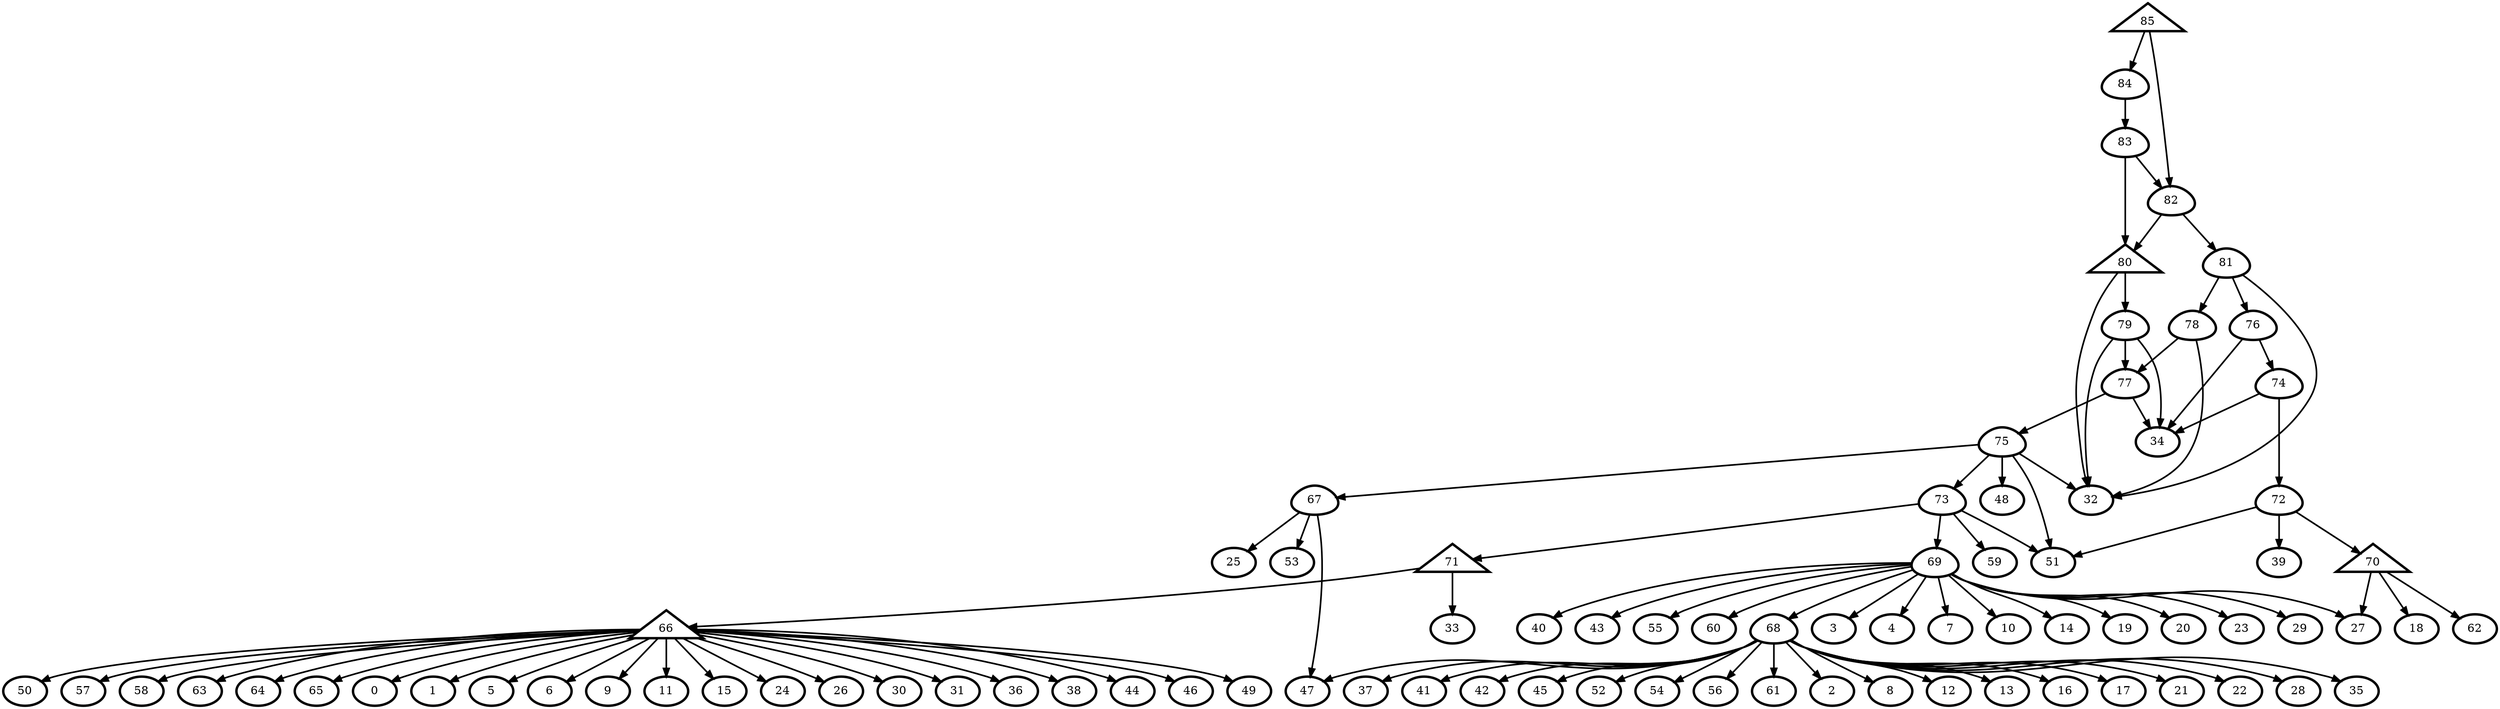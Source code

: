 digraph G {
    0 [penwidth=3,label="0"]
    1 [penwidth=3,label="1"]
    2 [penwidth=3,label="2"]
    3 [penwidth=3,label="3"]
    4 [penwidth=3,label="4"]
    5 [penwidth=3,label="5"]
    6 [penwidth=3,label="6"]
    7 [penwidth=3,label="7"]
    8 [penwidth=3,label="8"]
    9 [penwidth=3,label="9"]
    10 [penwidth=3,label="10"]
    11 [penwidth=3,label="11"]
    12 [penwidth=3,label="12"]
    13 [penwidth=3,label="13"]
    14 [penwidth=3,label="14"]
    15 [penwidth=3,label="15"]
    16 [penwidth=3,label="16"]
    17 [penwidth=3,label="17"]
    18 [penwidth=3,label="18"]
    19 [penwidth=3,label="19"]
    20 [penwidth=3,label="20"]
    21 [penwidth=3,label="21"]
    22 [penwidth=3,label="22"]
    23 [penwidth=3,label="23"]
    24 [penwidth=3,label="24"]
    25 [penwidth=3,label="25"]
    26 [penwidth=3,label="26"]
    27 [penwidth=3,label="27"]
    28 [penwidth=3,label="28"]
    29 [penwidth=3,label="29"]
    30 [penwidth=3,label="30"]
    31 [penwidth=3,label="31"]
    32 [penwidth=3,label="32"]
    33 [penwidth=3,label="33"]
    34 [penwidth=3,label="34"]
    35 [penwidth=3,label="35"]
    36 [penwidth=3,label="36"]
    37 [penwidth=3,label="37"]
    38 [penwidth=3,label="38"]
    39 [penwidth=3,label="39"]
    40 [penwidth=3,label="40"]
    41 [penwidth=3,label="41"]
    42 [penwidth=3,label="42"]
    43 [penwidth=3,label="43"]
    44 [penwidth=3,label="44"]
    45 [penwidth=3,label="45"]
    46 [penwidth=3,label="46"]
    47 [penwidth=3,label="47"]
    48 [penwidth=3,label="48"]
    49 [penwidth=3,label="49"]
    50 [penwidth=3,label="50"]
    51 [penwidth=3,label="51"]
    52 [penwidth=3,label="52"]
    53 [penwidth=3,label="53"]
    54 [penwidth=3,label="54"]
    55 [penwidth=3,label="55"]
    56 [penwidth=3,label="56"]
    57 [penwidth=3,label="57"]
    58 [penwidth=3,label="58"]
    59 [penwidth=3,label="59"]
    60 [penwidth=3,label="60"]
    61 [penwidth=3,label="61"]
    62 [penwidth=3,label="62"]
    63 [penwidth=3,label="63"]
    64 [penwidth=3,label="64"]
    65 [penwidth=3,label="65"]
    66 [penwidth=3,label="67",shape = "egg"]
    67 [penwidth=3,label="68",shape = "egg"]
    68 [penwidth=3,label="69",shape = "egg"]
    69 [penwidth=3,label="72",shape = "egg"]
    70 [penwidth=3,label="73",shape = "egg"]
    71 [penwidth=3,label="74",shape = "egg"]
    72 [penwidth=3,label="75",shape = "egg"]
    73 [penwidth=3,label="76",shape = "egg"]
    74 [penwidth=3,label="77",shape = "egg"]
    75 [penwidth=3,label="78",shape = "egg"]
    76 [penwidth=3,label="79",shape = "egg"]
    77 [penwidth=3,label="81",shape = "egg"]
    78 [penwidth=3,label="82",shape = "egg"]
    79 [penwidth=3,label="83",shape = "egg"]
    80 [penwidth=3,label="84",shape = "egg"]
    81 [penwidth=3,label="66",shape = "triangle"]
    82 [penwidth=3,label="70",shape = "triangle"]
    83 [penwidth=3,label="71",shape = "triangle"]
    84 [penwidth=3,label="80",shape = "triangle"]
    85 [penwidth=3,label="85",shape = "triangle"]

    81 -> 58 [penwidth=2]
    81 -> 11 [penwidth=2]
    81 -> 31 [penwidth=2]
    81 -> 5 [penwidth=2]
    81 -> 36 [penwidth=2]
    81 -> 65 [penwidth=2]
    81 -> 1 [penwidth=2]
    81 -> 50 [penwidth=2]
    81 -> 0 [penwidth=2]
    81 -> 38 [penwidth=2]
    81 -> 49 [penwidth=2]
    81 -> 24 [penwidth=2]
    81 -> 15 [penwidth=2]
    81 -> 30 [penwidth=2]
    81 -> 44 [penwidth=2]
    81 -> 57 [penwidth=2]
    81 -> 9 [penwidth=2]
    81 -> 6 [penwidth=2]
    81 -> 26 [penwidth=2]
    81 -> 64 [penwidth=2]
    81 -> 46 [penwidth=2]
    81 -> 63 [penwidth=2]
    66 -> 25 [penwidth=2]
    66 -> 47 [penwidth=2]
    66 -> 53 [penwidth=2]
    67 -> 47 [penwidth=2]
    67 -> 16 [penwidth=2]
    67 -> 2 [penwidth=2]
    67 -> 28 [penwidth=2]
    67 -> 61 [penwidth=2]
    67 -> 37 [penwidth=2]
    67 -> 21 [penwidth=2]
    67 -> 13 [penwidth=2]
    67 -> 35 [penwidth=2]
    67 -> 56 [penwidth=2]
    67 -> 17 [penwidth=2]
    67 -> 8 [penwidth=2]
    67 -> 41 [penwidth=2]
    67 -> 52 [penwidth=2]
    67 -> 45 [penwidth=2]
    67 -> 22 [penwidth=2]
    67 -> 42 [penwidth=2]
    67 -> 12 [penwidth=2]
    67 -> 54 [penwidth=2]
    68 -> 4 [penwidth=2]
    68 -> 67 [penwidth=2]
    68 -> 14 [penwidth=2]
    68 -> 40 [penwidth=2]
    68 -> 19 [penwidth=2]
    68 -> 3 [penwidth=2]
    68 -> 7 [penwidth=2]
    68 -> 60 [penwidth=2]
    68 -> 43 [penwidth=2]
    68 -> 20 [penwidth=2]
    68 -> 29 [penwidth=2]
    68 -> 10 [penwidth=2]
    68 -> 27 [penwidth=2]
    68 -> 55 [penwidth=2]
    68 -> 23 [penwidth=2]
    82 -> 18 [penwidth=2]
    82 -> 27 [penwidth=2]
    82 -> 62 [penwidth=2]
    83 -> 33 [penwidth=2]
    83 -> 81 [penwidth=2]
    69 -> 39 [penwidth=2]
    69 -> 51 [penwidth=2]
    69 -> 82 [penwidth=2]
    70 -> 83 [penwidth=2]
    70 -> 68 [penwidth=2]
    70 -> 59 [penwidth=2]
    70 -> 51 [penwidth=2]
    71 -> 34 [penwidth=2]
    71 -> 69 [penwidth=2]
    72 -> 32 [penwidth=2]
    72 -> 66 [penwidth=2]
    72 -> 70 [penwidth=2]
    72 -> 51 [penwidth=2]
    72 -> 48 [penwidth=2]
    73 -> 34 [penwidth=2]
    73 -> 71 [penwidth=2]
    74 -> 72 [penwidth=2]
    74 -> 34 [penwidth=2]
    75 -> 74 [penwidth=2]
    75 -> 32 [penwidth=2]
    76 -> 74 [penwidth=2]
    76 -> 32 [penwidth=2]
    76 -> 34 [penwidth=2]
    84 -> 32 [penwidth=2]
    84 -> 76 [penwidth=2]
    77 -> 73 [penwidth=2]
    77 -> 32 [penwidth=2]
    77 -> 75 [penwidth=2]
    78 -> 77 [penwidth=2]
    78 -> 84 [penwidth=2]
    79 -> 84 [penwidth=2]
    79 -> 78 [penwidth=2]
    80 -> 79 [penwidth=2]
    85 -> 80 [penwidth=2]
    85 -> 78 [penwidth=2]
}